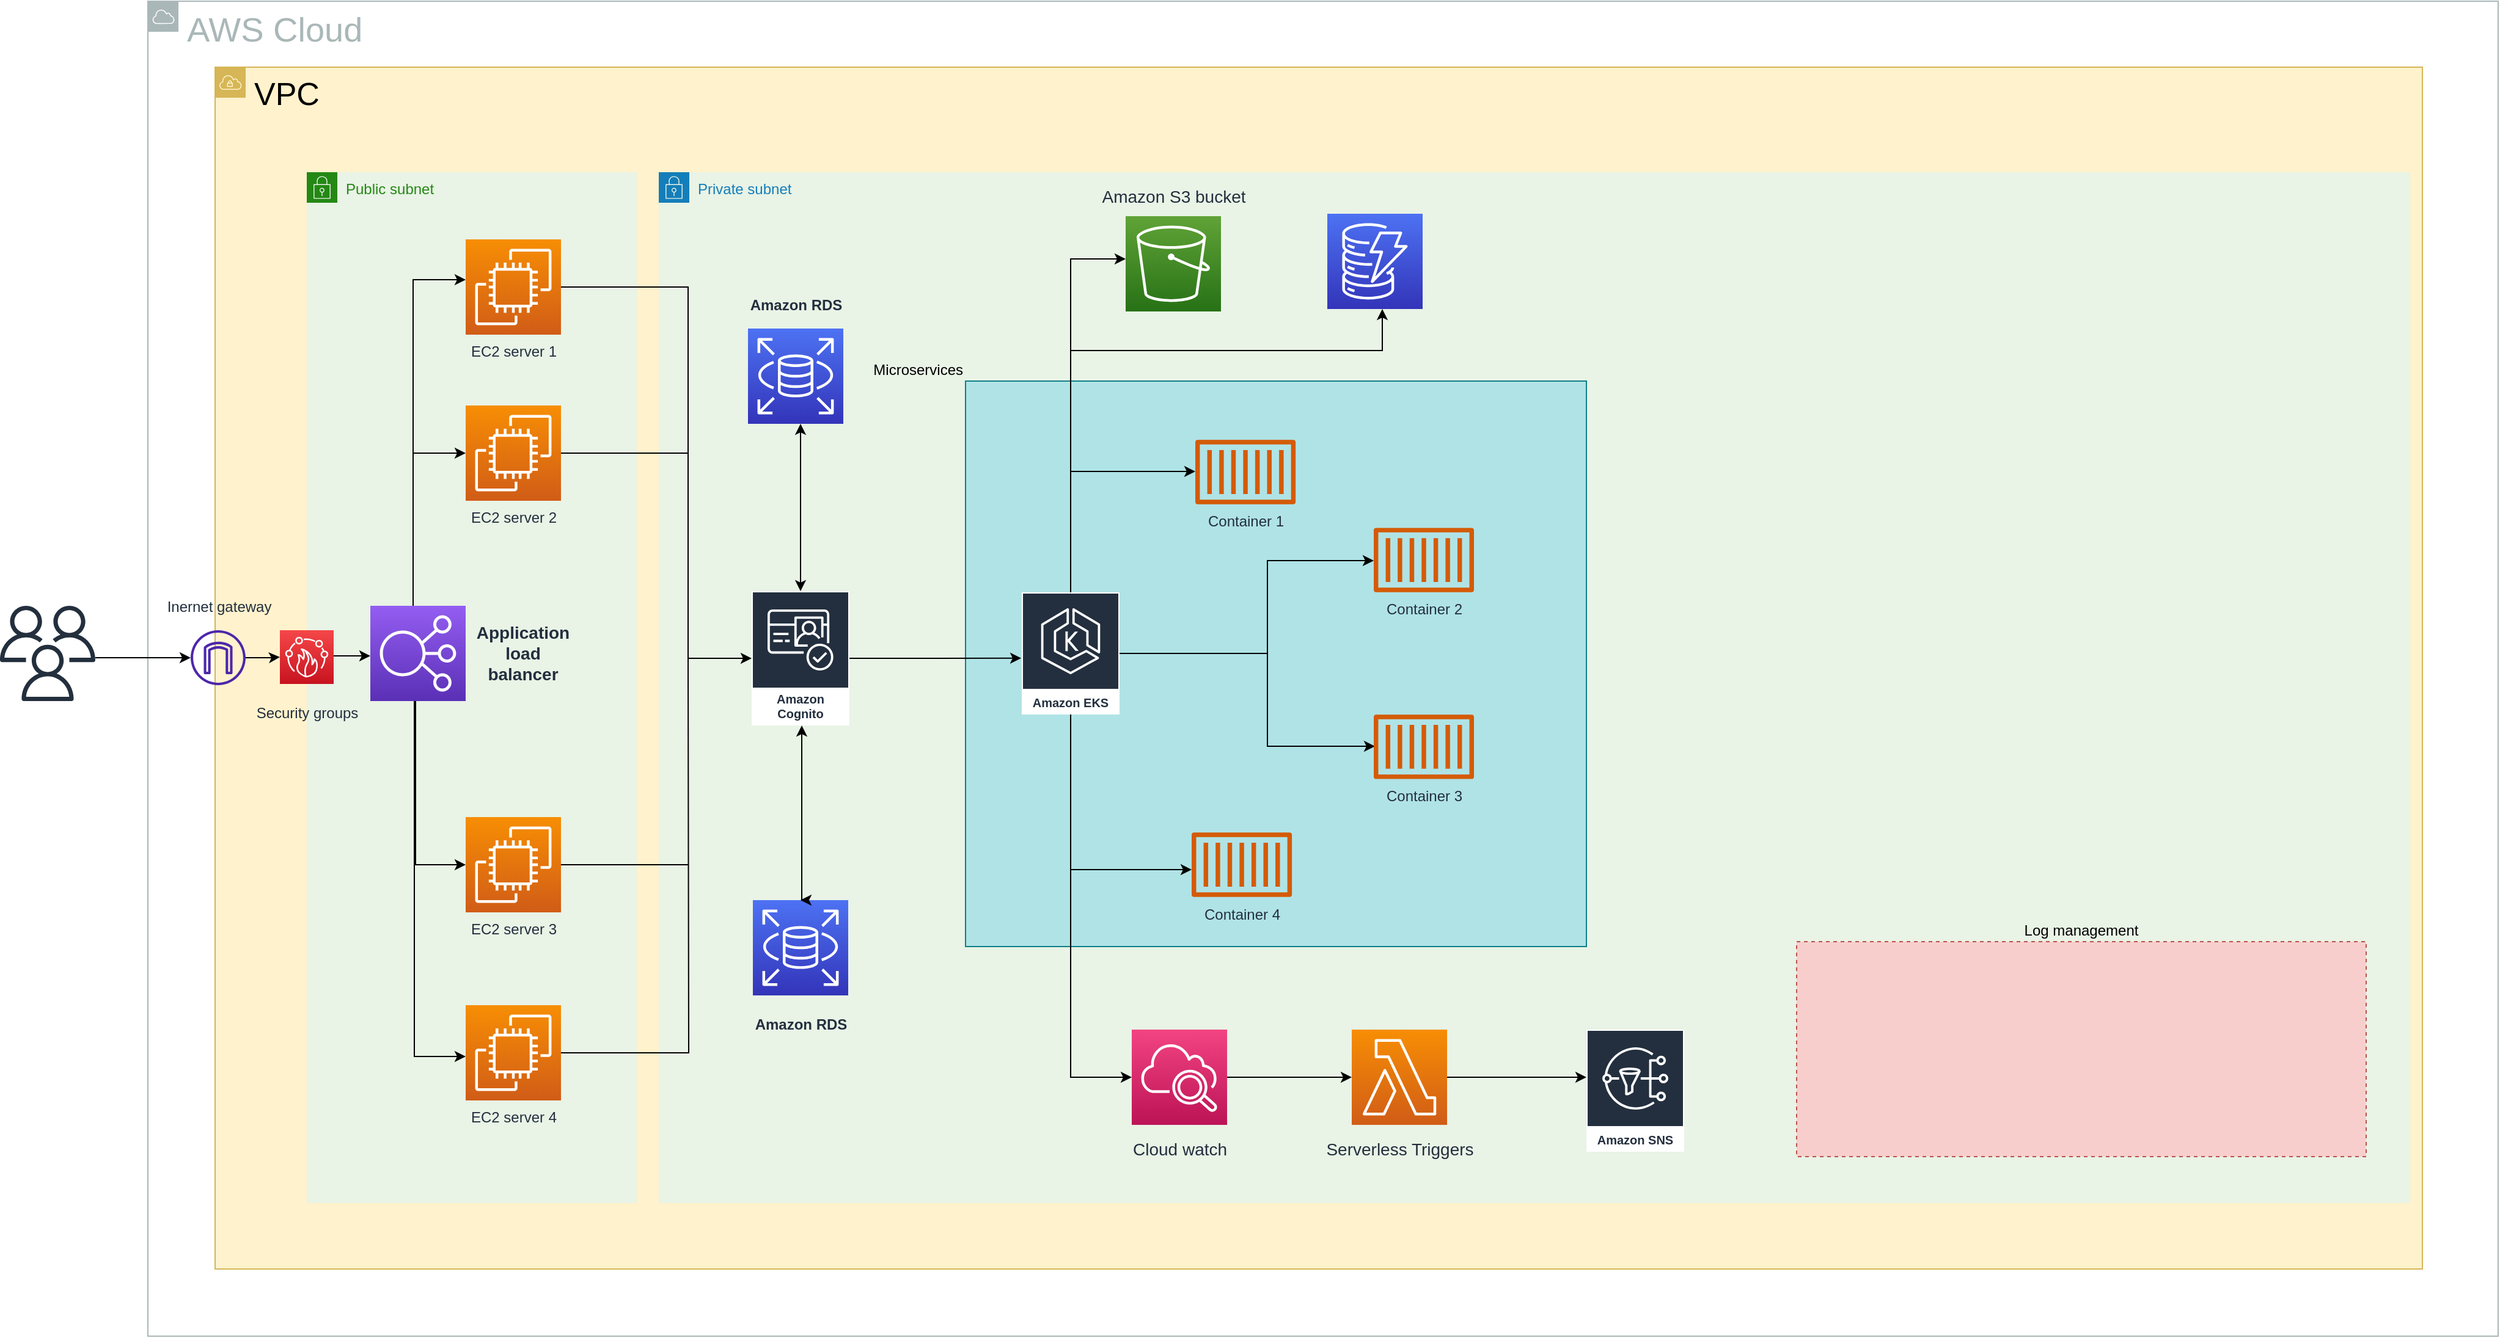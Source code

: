 <mxfile version="21.6.1" type="github">
  <diagram id="p0UqSBnbMqRgTsdE9Ta6" name="Page-2">
    <mxGraphModel dx="1179" dy="2387" grid="0" gridSize="10" guides="1" tooltips="1" connect="1" arrows="1" fold="1" page="1" pageScale="1" pageWidth="1100" pageHeight="850" math="0" shadow="0">
      <root>
        <mxCell id="0" />
        <mxCell id="1" parent="0" />
        <mxCell id="tLGjmJb_fDD6LlT94jQF-5" value="&lt;font style=&quot;font-size: 28px;&quot;&gt;AWS Cloud&lt;/font&gt;" style="sketch=0;outlineConnect=0;gradientColor=none;html=1;whiteSpace=wrap;fontSize=12;fontStyle=0;shape=mxgraph.aws4.group;grIcon=mxgraph.aws4.group_aws_cloud;strokeColor=#AAB7B8;fillColor=none;verticalAlign=top;align=left;spacingLeft=30;fontColor=#AAB7B8;dashed=0;" vertex="1" parent="1">
          <mxGeometry x="269" y="-1093" width="1923" height="1093" as="geometry" />
        </mxCell>
        <mxCell id="tLGjmJb_fDD6LlT94jQF-6" value="VPC" style="sketch=0;outlineConnect=0;html=1;whiteSpace=wrap;fontSize=26;fontStyle=0;shape=mxgraph.aws4.group;grIcon=mxgraph.aws4.group_vpc;strokeColor=#d6b656;fillColor=#fff2cc;verticalAlign=top;align=left;spacingLeft=30;dashed=0;" vertex="1" parent="1">
          <mxGeometry x="324" y="-1039" width="1806" height="984" as="geometry" />
        </mxCell>
        <mxCell id="tLGjmJb_fDD6LlT94jQF-27" value="Public subnet" style="points=[[0,0],[0.25,0],[0.5,0],[0.75,0],[1,0],[1,0.25],[1,0.5],[1,0.75],[1,1],[0.75,1],[0.5,1],[0.25,1],[0,1],[0,0.75],[0,0.5],[0,0.25]];outlineConnect=0;gradientColor=none;html=1;whiteSpace=wrap;fontSize=12;fontStyle=0;container=1;pointerEvents=0;collapsible=0;recursiveResize=0;shape=mxgraph.aws4.group;grIcon=mxgraph.aws4.group_security_group;grStroke=0;strokeColor=#248814;fillColor=#E9F3E6;verticalAlign=top;align=left;spacingLeft=30;fontColor=#248814;dashed=0;" vertex="1" parent="1">
          <mxGeometry x="399" y="-953" width="270" height="844" as="geometry" />
        </mxCell>
        <mxCell id="tLGjmJb_fDD6LlT94jQF-60" value="Security groups" style="sketch=0;points=[[0,0,0],[0.25,0,0],[0.5,0,0],[0.75,0,0],[1,0,0],[0,1,0],[0.25,1,0],[0.5,1,0],[0.75,1,0],[1,1,0],[0,0.25,0],[0,0.5,0],[0,0.75,0],[1,0.25,0],[1,0.5,0],[1,0.75,0]];outlineConnect=0;fontColor=#232F3E;gradientColor=#F54749;gradientDirection=north;fillColor=#C7131F;strokeColor=#ffffff;dashed=0;verticalLabelPosition=bottom;verticalAlign=top;align=center;html=1;fontSize=12;fontStyle=0;aspect=fixed;shape=mxgraph.aws4.resourceIcon;resIcon=mxgraph.aws4.firewall_manager;spacingTop=10;" vertex="1" parent="tLGjmJb_fDD6LlT94jQF-27">
          <mxGeometry x="-22" y="375" width="44" height="44" as="geometry" />
        </mxCell>
        <mxCell id="tLGjmJb_fDD6LlT94jQF-7" value="" style="sketch=0;outlineConnect=0;fontColor=#232F3E;gradientColor=none;fillColor=#232F3D;strokeColor=none;dashed=0;verticalLabelPosition=bottom;verticalAlign=top;align=center;html=1;fontSize=12;fontStyle=0;aspect=fixed;pointerEvents=1;shape=mxgraph.aws4.users;" vertex="1" parent="1">
          <mxGeometry x="148" y="-598" width="78" height="78" as="geometry" />
        </mxCell>
        <mxCell id="tLGjmJb_fDD6LlT94jQF-13" style="edgeStyle=orthogonalEdgeStyle;rounded=0;orthogonalLoop=1;jettySize=auto;html=1;" edge="1" parent="1" source="tLGjmJb_fDD6LlT94jQF-8" target="tLGjmJb_fDD6LlT94jQF-10">
          <mxGeometry relative="1" as="geometry">
            <Array as="points">
              <mxPoint x="486" y="-865" />
            </Array>
          </mxGeometry>
        </mxCell>
        <mxCell id="tLGjmJb_fDD6LlT94jQF-17" style="edgeStyle=orthogonalEdgeStyle;rounded=0;orthogonalLoop=1;jettySize=auto;html=1;" edge="1" parent="1" source="tLGjmJb_fDD6LlT94jQF-8" target="tLGjmJb_fDD6LlT94jQF-12">
          <mxGeometry relative="1" as="geometry">
            <mxPoint x="528" y="-229" as="targetPoint" />
            <Array as="points">
              <mxPoint x="487" y="-229" />
            </Array>
          </mxGeometry>
        </mxCell>
        <mxCell id="tLGjmJb_fDD6LlT94jQF-19" style="edgeStyle=orthogonalEdgeStyle;rounded=0;orthogonalLoop=1;jettySize=auto;html=1;entryX=0;entryY=0.5;entryDx=0;entryDy=0;entryPerimeter=0;" edge="1" parent="1" source="tLGjmJb_fDD6LlT94jQF-8" target="tLGjmJb_fDD6LlT94jQF-9">
          <mxGeometry relative="1" as="geometry">
            <Array as="points">
              <mxPoint x="486" y="-723" />
            </Array>
          </mxGeometry>
        </mxCell>
        <mxCell id="tLGjmJb_fDD6LlT94jQF-20" style="edgeStyle=orthogonalEdgeStyle;rounded=0;orthogonalLoop=1;jettySize=auto;html=1;entryX=0;entryY=0.5;entryDx=0;entryDy=0;entryPerimeter=0;" edge="1" parent="1" source="tLGjmJb_fDD6LlT94jQF-8" target="tLGjmJb_fDD6LlT94jQF-11">
          <mxGeometry relative="1" as="geometry">
            <Array as="points">
              <mxPoint x="488" y="-386" />
            </Array>
          </mxGeometry>
        </mxCell>
        <mxCell id="tLGjmJb_fDD6LlT94jQF-8" value="Application load balancer" style="sketch=0;points=[[0,0,0],[0.25,0,0],[0.5,0,0],[0.75,0,0],[1,0,0],[0,1,0],[0.25,1,0],[0.5,1,0],[0.75,1,0],[1,1,0],[0,0.25,0],[0,0.5,0],[0,0.75,0],[1,0.25,0],[1,0.5,0],[1,0.75,0]];outlineConnect=0;fontColor=#232F3E;gradientColor=#945DF2;gradientDirection=north;fillColor=#5A30B5;strokeColor=#ffffff;dashed=0;verticalLabelPosition=middle;verticalAlign=middle;align=center;fontSize=14;fontStyle=1;aspect=fixed;shape=mxgraph.aws4.resourceIcon;resIcon=mxgraph.aws4.elastic_load_balancing;labelPosition=right;whiteSpace=wrap;spacingRight=0;textDirection=ltr;spacingLeft=15;" vertex="1" parent="1">
          <mxGeometry x="451" y="-598" width="78" height="78" as="geometry" />
        </mxCell>
        <mxCell id="tLGjmJb_fDD6LlT94jQF-9" value="EC2 server 2" style="sketch=0;points=[[0,0,0],[0.25,0,0],[0.5,0,0],[0.75,0,0],[1,0,0],[0,1,0],[0.25,1,0],[0.5,1,0],[0.75,1,0],[1,1,0],[0,0.25,0],[0,0.5,0],[0,0.75,0],[1,0.25,0],[1,0.5,0],[1,0.75,0]];outlineConnect=0;fontColor=#232F3E;gradientColor=#F78E04;gradientDirection=north;fillColor=#D05C17;strokeColor=#ffffff;dashed=0;verticalLabelPosition=bottom;verticalAlign=top;align=center;html=1;fontSize=12;fontStyle=0;aspect=fixed;shape=mxgraph.aws4.resourceIcon;resIcon=mxgraph.aws4.ec2;" vertex="1" parent="1">
          <mxGeometry x="529" y="-762" width="78" height="78" as="geometry" />
        </mxCell>
        <mxCell id="tLGjmJb_fDD6LlT94jQF-10" value="&lt;span style=&quot;font-weight: normal;&quot;&gt;EC2 server 1&lt;/span&gt;" style="sketch=0;points=[[0,0,0],[0.25,0,0],[0.5,0,0],[0.75,0,0],[1,0,0],[0,1,0],[0.25,1,0],[0.5,1,0],[0.75,1,0],[1,1,0],[0,0.25,0],[0,0.5,0],[0,0.75,0],[1,0.25,0],[1,0.5,0],[1,0.75,0]];outlineConnect=0;fontColor=#232F3E;gradientColor=#F78E04;gradientDirection=north;fillColor=#D05C17;strokeColor=#ffffff;dashed=0;verticalLabelPosition=bottom;verticalAlign=top;align=center;html=1;fontSize=12;fontStyle=1;aspect=fixed;shape=mxgraph.aws4.resourceIcon;resIcon=mxgraph.aws4.ec2;labelBackgroundColor=none;labelBorderColor=none;fontFamily=Helvetica;" vertex="1" parent="1">
          <mxGeometry x="529" y="-898" width="78" height="78" as="geometry" />
        </mxCell>
        <mxCell id="tLGjmJb_fDD6LlT94jQF-11" value="EC2 server 3" style="sketch=0;points=[[0,0,0],[0.25,0,0],[0.5,0,0],[0.75,0,0],[1,0,0],[0,1,0],[0.25,1,0],[0.5,1,0],[0.75,1,0],[1,1,0],[0,0.25,0],[0,0.5,0],[0,0.75,0],[1,0.25,0],[1,0.5,0],[1,0.75,0]];outlineConnect=0;fontColor=#232F3E;gradientColor=#F78E04;gradientDirection=north;fillColor=#D05C17;strokeColor=#ffffff;dashed=0;verticalLabelPosition=bottom;verticalAlign=top;align=center;html=1;fontSize=12;fontStyle=0;aspect=fixed;shape=mxgraph.aws4.resourceIcon;resIcon=mxgraph.aws4.ec2;" vertex="1" parent="1">
          <mxGeometry x="529" y="-425" width="78" height="78" as="geometry" />
        </mxCell>
        <mxCell id="tLGjmJb_fDD6LlT94jQF-12" value="EC2 server 4" style="sketch=0;points=[[0,0,0],[0.25,0,0],[0.5,0,0],[0.75,0,0],[1,0,0],[0,1,0],[0.25,1,0],[0.5,1,0],[0.75,1,0],[1,1,0],[0,0.25,0],[0,0.5,0],[0,0.75,0],[1,0.25,0],[1,0.5,0],[1,0.75,0]];outlineConnect=0;fontColor=#232F3E;gradientColor=#F78E04;gradientDirection=north;fillColor=#D05C17;strokeColor=#ffffff;dashed=0;verticalLabelPosition=bottom;verticalAlign=top;align=center;html=1;fontSize=12;fontStyle=0;aspect=fixed;shape=mxgraph.aws4.resourceIcon;resIcon=mxgraph.aws4.ec2;" vertex="1" parent="1">
          <mxGeometry x="529" y="-271" width="78" height="78" as="geometry" />
        </mxCell>
        <mxCell id="tLGjmJb_fDD6LlT94jQF-28" value="Private subnet" style="points=[[0,0],[0.25,0],[0.5,0],[0.75,0],[1,0],[1,0.25],[1,0.5],[1,0.75],[1,1],[0.75,1],[0.5,1],[0.25,1],[0,1],[0,0.75],[0,0.5],[0,0.25]];outlineConnect=0;gradientColor=none;html=1;whiteSpace=wrap;fontSize=12;fontStyle=0;container=1;pointerEvents=0;collapsible=0;recursiveResize=0;shape=mxgraph.aws4.group;grIcon=mxgraph.aws4.group_security_group;grStroke=0;strokeColor=#147EBA;fillColor=#e9f3e6;verticalAlign=top;align=left;spacingLeft=30;fontColor=#147EBA;dashed=0;" vertex="1" parent="1">
          <mxGeometry x="687" y="-953" width="1433" height="844" as="geometry" />
        </mxCell>
        <mxCell id="tLGjmJb_fDD6LlT94jQF-36" style="edgeStyle=orthogonalEdgeStyle;rounded=0;orthogonalLoop=1;jettySize=auto;html=1;startArrow=classic;startFill=1;" edge="1" parent="tLGjmJb_fDD6LlT94jQF-28" source="tLGjmJb_fDD6LlT94jQF-29" target="tLGjmJb_fDD6LlT94jQF-30">
          <mxGeometry relative="1" as="geometry">
            <mxPoint x="116" y="208" as="targetPoint" />
            <Array as="points">
              <mxPoint x="116" y="241" />
              <mxPoint x="116" y="241" />
            </Array>
          </mxGeometry>
        </mxCell>
        <mxCell id="tLGjmJb_fDD6LlT94jQF-29" value="Amazon Cognito" style="sketch=0;outlineConnect=0;fontColor=#232F3E;gradientColor=none;strokeColor=#ffffff;fillColor=#232F3E;dashed=0;verticalLabelPosition=middle;verticalAlign=bottom;align=center;html=1;whiteSpace=wrap;fontSize=10;fontStyle=1;spacing=3;shape=mxgraph.aws4.productIcon;prIcon=mxgraph.aws4.cognito;" vertex="1" parent="tLGjmJb_fDD6LlT94jQF-28">
          <mxGeometry x="76" y="343" width="80" height="110" as="geometry" />
        </mxCell>
        <mxCell id="tLGjmJb_fDD6LlT94jQF-31" value="Amazon RDS" style="sketch=0;points=[[0,0,0],[0.25,0,0],[0.5,0,0],[0.75,0,0],[1,0,0],[0,1,0],[0.25,1,0],[0.5,1,0],[0.75,1,0],[1,1,0],[0,0.25,0],[0,0.5,0],[0,0.75,0],[1,0.25,0],[1,0.5,0],[1,0.75,0]];outlineConnect=0;fontColor=#232F3E;gradientColor=#4D72F3;gradientDirection=north;fillColor=#3334B9;strokeColor=#ffffff;dashed=0;verticalLabelPosition=bottom;verticalAlign=top;align=center;html=1;fontSize=12;fontStyle=1;aspect=fixed;shape=mxgraph.aws4.resourceIcon;resIcon=mxgraph.aws4.rds;spacingTop=10;" vertex="1" parent="tLGjmJb_fDD6LlT94jQF-28">
          <mxGeometry x="77" y="596" width="78" height="78" as="geometry" />
        </mxCell>
        <mxCell id="tLGjmJb_fDD6LlT94jQF-30" value="Amazon RDS" style="sketch=0;points=[[0,0,0],[0.25,0,0],[0.5,0,0],[0.75,0,0],[1,0,0],[0,1,0],[0.25,1,0],[0.5,1,0],[0.75,1,0],[1,1,0],[0,0.25,0],[0,0.5,0],[0,0.75,0],[1,0.25,0],[1,0.5,0],[1,0.75,0]];outlineConnect=0;fontColor=#232F3E;gradientColor=#4D72F3;gradientDirection=north;fillColor=#3334B9;strokeColor=#ffffff;dashed=0;verticalLabelPosition=top;verticalAlign=bottom;align=center;html=1;fontSize=12;fontStyle=1;aspect=fixed;shape=mxgraph.aws4.resourceIcon;resIcon=mxgraph.aws4.rds;labelPosition=center;spacingBottom=10;" vertex="1" parent="tLGjmJb_fDD6LlT94jQF-28">
          <mxGeometry x="73" y="128" width="78" height="78" as="geometry" />
        </mxCell>
        <mxCell id="tLGjmJb_fDD6LlT94jQF-37" style="edgeStyle=orthogonalEdgeStyle;rounded=0;orthogonalLoop=1;jettySize=auto;html=1;startArrow=classic;startFill=1;exitX=0.5;exitY=0;exitDx=0;exitDy=0;exitPerimeter=0;" edge="1" parent="tLGjmJb_fDD6LlT94jQF-28" source="tLGjmJb_fDD6LlT94jQF-31">
          <mxGeometry relative="1" as="geometry">
            <mxPoint x="117" y="590" as="sourcePoint" />
            <mxPoint x="117" y="453" as="targetPoint" />
            <Array as="points">
              <mxPoint x="117" y="596" />
            </Array>
          </mxGeometry>
        </mxCell>
        <mxCell id="tLGjmJb_fDD6LlT94jQF-59" value="Cloud watch" style="sketch=0;points=[[0,0,0],[0.25,0,0],[0.5,0,0],[0.75,0,0],[1,0,0],[0,1,0],[0.25,1,0],[0.5,1,0],[0.75,1,0],[1,1,0],[0,0.25,0],[0,0.5,0],[0,0.75,0],[1,0.25,0],[1,0.5,0],[1,0.75,0]];points=[[0,0,0],[0.25,0,0],[0.5,0,0],[0.75,0,0],[1,0,0],[0,1,0],[0.25,1,0],[0.5,1,0],[0.75,1,0],[1,1,0],[0,0.25,0],[0,0.5,0],[0,0.75,0],[1,0.25,0],[1,0.5,0],[1,0.75,0]];outlineConnect=0;fontColor=#232F3E;gradientColor=#F34482;gradientDirection=north;fillColor=#BC1356;strokeColor=#ffffff;dashed=0;verticalLabelPosition=bottom;verticalAlign=top;align=center;html=1;fontSize=14;fontStyle=0;aspect=fixed;shape=mxgraph.aws4.resourceIcon;resIcon=mxgraph.aws4.cloudwatch_2;spacingTop=5;" vertex="1" parent="tLGjmJb_fDD6LlT94jQF-28">
          <mxGeometry x="387" y="702" width="78" height="78" as="geometry" />
        </mxCell>
        <mxCell id="tLGjmJb_fDD6LlT94jQF-67" value="" style="sketch=0;points=[[0,0,0],[0.25,0,0],[0.5,0,0],[0.75,0,0],[1,0,0],[0,1,0],[0.25,1,0],[0.5,1,0],[0.75,1,0],[1,1,0],[0,0.25,0],[0,0.5,0],[0,0.75,0],[1,0.25,0],[1,0.5,0],[1,0.75,0]];outlineConnect=0;fontColor=#232F3E;gradientColor=#4D72F3;gradientDirection=north;fillColor=#3334B9;strokeColor=#ffffff;dashed=0;verticalLabelPosition=bottom;verticalAlign=top;align=center;html=1;fontSize=12;fontStyle=0;aspect=fixed;shape=mxgraph.aws4.resourceIcon;resIcon=mxgraph.aws4.dynamodb;" vertex="1" parent="tLGjmJb_fDD6LlT94jQF-28">
          <mxGeometry x="547" y="34" width="78" height="78" as="geometry" />
        </mxCell>
        <mxCell id="tLGjmJb_fDD6LlT94jQF-35" style="edgeStyle=orthogonalEdgeStyle;rounded=0;orthogonalLoop=1;jettySize=auto;html=1;endArrow=none;endFill=0;" edge="1" parent="1" source="tLGjmJb_fDD6LlT94jQF-11">
          <mxGeometry relative="1" as="geometry">
            <mxPoint x="711" y="-386" as="targetPoint" />
          </mxGeometry>
        </mxCell>
        <mxCell id="tLGjmJb_fDD6LlT94jQF-34" style="edgeStyle=orthogonalEdgeStyle;rounded=0;orthogonalLoop=1;jettySize=auto;html=1;endArrow=none;endFill=0;" edge="1" parent="1" source="tLGjmJb_fDD6LlT94jQF-12">
          <mxGeometry relative="1" as="geometry">
            <mxPoint x="711" y="-555" as="targetPoint" />
          </mxGeometry>
        </mxCell>
        <mxCell id="tLGjmJb_fDD6LlT94jQF-32" style="edgeStyle=orthogonalEdgeStyle;rounded=0;orthogonalLoop=1;jettySize=auto;html=1;" edge="1" parent="1" source="tLGjmJb_fDD6LlT94jQF-10" target="tLGjmJb_fDD6LlT94jQF-29">
          <mxGeometry relative="1" as="geometry">
            <Array as="points">
              <mxPoint x="711" y="-859" />
              <mxPoint x="711" y="-555" />
            </Array>
          </mxGeometry>
        </mxCell>
        <mxCell id="tLGjmJb_fDD6LlT94jQF-33" style="edgeStyle=orthogonalEdgeStyle;rounded=0;orthogonalLoop=1;jettySize=auto;html=1;endArrow=none;endFill=0;" edge="1" parent="1" source="tLGjmJb_fDD6LlT94jQF-9">
          <mxGeometry relative="1" as="geometry">
            <mxPoint x="711.138" y="-723" as="targetPoint" />
          </mxGeometry>
        </mxCell>
        <mxCell id="tLGjmJb_fDD6LlT94jQF-38" value="Microservices" style="outlineConnect=0;html=1;whiteSpace=wrap;fontSize=12;fontStyle=0;fillColor=#b0e3e6;verticalAlign=bottom;align=right;dashed=0;spacingTop=3;labelPosition=left;verticalLabelPosition=top;strokeColor=#0e8088;" vertex="1" parent="1">
          <mxGeometry x="938" y="-782" width="508" height="463" as="geometry" />
        </mxCell>
        <mxCell id="tLGjmJb_fDD6LlT94jQF-45" style="edgeStyle=orthogonalEdgeStyle;rounded=0;orthogonalLoop=1;jettySize=auto;html=1;" edge="1" parent="1" source="tLGjmJb_fDD6LlT94jQF-39" target="tLGjmJb_fDD6LlT94jQF-43">
          <mxGeometry relative="1" as="geometry">
            <Array as="points">
              <mxPoint x="1024" y="-708" />
            </Array>
          </mxGeometry>
        </mxCell>
        <mxCell id="tLGjmJb_fDD6LlT94jQF-46" style="edgeStyle=orthogonalEdgeStyle;rounded=0;orthogonalLoop=1;jettySize=auto;html=1;" edge="1" parent="1" source="tLGjmJb_fDD6LlT94jQF-39" target="tLGjmJb_fDD6LlT94jQF-41">
          <mxGeometry relative="1" as="geometry">
            <Array as="points">
              <mxPoint x="1185" y="-559" />
              <mxPoint x="1185" y="-635" />
            </Array>
          </mxGeometry>
        </mxCell>
        <mxCell id="tLGjmJb_fDD6LlT94jQF-47" style="edgeStyle=orthogonalEdgeStyle;rounded=0;orthogonalLoop=1;jettySize=auto;html=1;" edge="1" parent="1">
          <mxGeometry relative="1" as="geometry">
            <mxPoint x="1065" y="-559" as="sourcePoint" />
            <mxPoint x="1273" y="-483" as="targetPoint" />
            <Array as="points">
              <mxPoint x="1185" y="-559" />
              <mxPoint x="1185" y="-483" />
            </Array>
          </mxGeometry>
        </mxCell>
        <mxCell id="tLGjmJb_fDD6LlT94jQF-48" style="edgeStyle=orthogonalEdgeStyle;rounded=0;orthogonalLoop=1;jettySize=auto;html=1;" edge="1" parent="1" source="tLGjmJb_fDD6LlT94jQF-39" target="tLGjmJb_fDD6LlT94jQF-42">
          <mxGeometry relative="1" as="geometry">
            <Array as="points">
              <mxPoint x="1024" y="-382" />
            </Array>
          </mxGeometry>
        </mxCell>
        <mxCell id="tLGjmJb_fDD6LlT94jQF-51" style="edgeStyle=orthogonalEdgeStyle;rounded=0;orthogonalLoop=1;jettySize=auto;html=1;" edge="1" parent="1" source="tLGjmJb_fDD6LlT94jQF-39" target="tLGjmJb_fDD6LlT94jQF-49">
          <mxGeometry relative="1" as="geometry">
            <Array as="points">
              <mxPoint x="1024" y="-882" />
            </Array>
          </mxGeometry>
        </mxCell>
        <mxCell id="tLGjmJb_fDD6LlT94jQF-62" style="edgeStyle=orthogonalEdgeStyle;rounded=0;orthogonalLoop=1;jettySize=auto;html=1;entryX=0;entryY=0.5;entryDx=0;entryDy=0;entryPerimeter=0;" edge="1" parent="1" source="tLGjmJb_fDD6LlT94jQF-39" target="tLGjmJb_fDD6LlT94jQF-59">
          <mxGeometry relative="1" as="geometry">
            <Array as="points">
              <mxPoint x="1024" y="-212" />
            </Array>
          </mxGeometry>
        </mxCell>
        <mxCell id="tLGjmJb_fDD6LlT94jQF-68" style="edgeStyle=orthogonalEdgeStyle;rounded=0;orthogonalLoop=1;jettySize=auto;html=1;" edge="1" parent="1" source="tLGjmJb_fDD6LlT94jQF-39" target="tLGjmJb_fDD6LlT94jQF-67">
          <mxGeometry relative="1" as="geometry">
            <Array as="points">
              <mxPoint x="1024" y="-807" />
              <mxPoint x="1279" y="-807" />
            </Array>
          </mxGeometry>
        </mxCell>
        <mxCell id="tLGjmJb_fDD6LlT94jQF-39" value="Amazon EKS" style="sketch=0;outlineConnect=0;fontColor=#232F3E;gradientColor=none;strokeColor=#ffffff;fillColor=#232F3E;dashed=0;verticalLabelPosition=middle;verticalAlign=bottom;align=center;html=1;whiteSpace=wrap;fontSize=10;fontStyle=1;spacing=3;shape=mxgraph.aws4.productIcon;prIcon=mxgraph.aws4.eks;" vertex="1" parent="1">
          <mxGeometry x="984" y="-609" width="80" height="100" as="geometry" />
        </mxCell>
        <mxCell id="tLGjmJb_fDD6LlT94jQF-40" value="Container 3" style="sketch=0;outlineConnect=0;fontColor=#232F3E;gradientColor=none;fillColor=#D45B07;strokeColor=none;dashed=0;verticalLabelPosition=bottom;verticalAlign=top;align=center;html=1;fontSize=12;fontStyle=0;aspect=fixed;pointerEvents=1;shape=mxgraph.aws4.container_1;" vertex="1" parent="1">
          <mxGeometry x="1272" y="-509" width="82" height="52.96" as="geometry" />
        </mxCell>
        <mxCell id="tLGjmJb_fDD6LlT94jQF-41" value="Container 2" style="sketch=0;outlineConnect=0;fontColor=#232F3E;gradientColor=none;fillColor=#D45B07;strokeColor=none;dashed=0;verticalLabelPosition=bottom;verticalAlign=top;align=center;html=1;fontSize=12;fontStyle=0;aspect=fixed;pointerEvents=1;shape=mxgraph.aws4.container_1;" vertex="1" parent="1">
          <mxGeometry x="1272" y="-661.96" width="82" height="52.96" as="geometry" />
        </mxCell>
        <mxCell id="tLGjmJb_fDD6LlT94jQF-42" value="Container 4" style="sketch=0;outlineConnect=0;fontColor=#232F3E;gradientColor=none;fillColor=#D45B07;strokeColor=none;dashed=0;verticalLabelPosition=bottom;verticalAlign=top;align=center;html=1;fontSize=12;fontStyle=0;aspect=fixed;pointerEvents=1;shape=mxgraph.aws4.container_1;" vertex="1" parent="1">
          <mxGeometry x="1123" y="-412.5" width="82.06" height="53" as="geometry" />
        </mxCell>
        <mxCell id="tLGjmJb_fDD6LlT94jQF-43" value="Container 1" style="sketch=0;outlineConnect=0;fontColor=#232F3E;gradientColor=none;fillColor=#D45B07;strokeColor=none;dashed=0;verticalLabelPosition=bottom;verticalAlign=top;align=center;html=1;fontSize=12;fontStyle=0;aspect=fixed;pointerEvents=1;shape=mxgraph.aws4.container_1;" vertex="1" parent="1">
          <mxGeometry x="1126" y="-734" width="82.06" height="53" as="geometry" />
        </mxCell>
        <mxCell id="tLGjmJb_fDD6LlT94jQF-44" style="edgeStyle=orthogonalEdgeStyle;rounded=0;orthogonalLoop=1;jettySize=auto;html=1;entryX=-0.006;entryY=0.539;entryDx=0;entryDy=0;entryPerimeter=0;" edge="1" parent="1" source="tLGjmJb_fDD6LlT94jQF-29" target="tLGjmJb_fDD6LlT94jQF-39">
          <mxGeometry relative="1" as="geometry" />
        </mxCell>
        <mxCell id="tLGjmJb_fDD6LlT94jQF-49" value="Amazon S3 bucket" style="sketch=0;points=[[0,0,0],[0.25,0,0],[0.5,0,0],[0.75,0,0],[1,0,0],[0,1,0],[0.25,1,0],[0.5,1,0],[0.75,1,0],[1,1,0],[0,0.25,0],[0,0.5,0],[0,0.75,0],[1,0.25,0],[1,0.5,0],[1,0.75,0]];outlineConnect=0;fontColor=#232F3E;gradientColor=#60A337;gradientDirection=north;fillColor=#277116;strokeColor=#ffffff;dashed=0;verticalLabelPosition=top;verticalAlign=bottom;align=center;html=1;fontSize=14;fontStyle=0;aspect=fixed;shape=mxgraph.aws4.resourceIcon;resIcon=mxgraph.aws4.s3;labelPosition=center;spacingBottom=5;" vertex="1" parent="1">
          <mxGeometry x="1069" y="-917" width="78" height="78" as="geometry" />
        </mxCell>
        <mxCell id="tLGjmJb_fDD6LlT94jQF-57" value="" style="edgeStyle=orthogonalEdgeStyle;rounded=0;orthogonalLoop=1;jettySize=auto;html=1;entryX=0;entryY=0.5;entryDx=0;entryDy=0;entryPerimeter=0;" edge="1" parent="1" source="tLGjmJb_fDD6LlT94jQF-7" target="tLGjmJb_fDD6LlT94jQF-56">
          <mxGeometry relative="1" as="geometry">
            <mxPoint x="226" y="-559" as="sourcePoint" />
            <mxPoint x="449" y="-559" as="targetPoint" />
            <Array as="points">
              <mxPoint x="220" y="-555" />
              <mxPoint x="220" y="-555" />
            </Array>
          </mxGeometry>
        </mxCell>
        <mxCell id="tLGjmJb_fDD6LlT94jQF-58" style="edgeStyle=orthogonalEdgeStyle;rounded=0;orthogonalLoop=1;jettySize=auto;html=1;" edge="1" parent="1" source="tLGjmJb_fDD6LlT94jQF-60" target="tLGjmJb_fDD6LlT94jQF-8">
          <mxGeometry relative="1" as="geometry">
            <Array as="points">
              <mxPoint x="449" y="-557" />
              <mxPoint x="449" y="-557" />
            </Array>
          </mxGeometry>
        </mxCell>
        <mxCell id="tLGjmJb_fDD6LlT94jQF-56" value="Inernet gateway" style="sketch=0;outlineConnect=0;fontColor=#232F3E;gradientColor=none;fillColor=#4D27AA;strokeColor=none;dashed=0;verticalLabelPosition=top;verticalAlign=bottom;align=center;html=1;fontSize=12;fontStyle=0;aspect=fixed;pointerEvents=1;shape=mxgraph.aws4.internet_gateway;labelPosition=center;spacingBottom=10;" vertex="1" parent="1">
          <mxGeometry x="304" y="-578" width="45" height="45" as="geometry" />
        </mxCell>
        <mxCell id="tLGjmJb_fDD6LlT94jQF-61" value="" style="edgeStyle=orthogonalEdgeStyle;rounded=0;orthogonalLoop=1;jettySize=auto;html=1;" edge="1" parent="1" source="tLGjmJb_fDD6LlT94jQF-56" target="tLGjmJb_fDD6LlT94jQF-60">
          <mxGeometry relative="1" as="geometry">
            <mxPoint x="363" y="-554" as="sourcePoint" />
            <mxPoint x="449" y="-554" as="targetPoint" />
            <Array as="points" />
          </mxGeometry>
        </mxCell>
        <mxCell id="tLGjmJb_fDD6LlT94jQF-66" style="edgeStyle=orthogonalEdgeStyle;rounded=0;orthogonalLoop=1;jettySize=auto;html=1;" edge="1" parent="1" source="tLGjmJb_fDD6LlT94jQF-63" target="tLGjmJb_fDD6LlT94jQF-65">
          <mxGeometry relative="1" as="geometry">
            <Array as="points">
              <mxPoint x="1409" y="-212" />
              <mxPoint x="1409" y="-212" />
            </Array>
          </mxGeometry>
        </mxCell>
        <mxCell id="tLGjmJb_fDD6LlT94jQF-63" value="Serverless Triggers" style="sketch=0;points=[[0,0,0],[0.25,0,0],[0.5,0,0],[0.75,0,0],[1,0,0],[0,1,0],[0.25,1,0],[0.5,1,0],[0.75,1,0],[1,1,0],[0,0.25,0],[0,0.5,0],[0,0.75,0],[1,0.25,0],[1,0.5,0],[1,0.75,0]];outlineConnect=0;fontColor=#232F3E;gradientColor=#F78E04;gradientDirection=north;fillColor=#D05C17;strokeColor=#ffffff;dashed=0;verticalLabelPosition=bottom;verticalAlign=top;align=center;html=1;fontSize=14;fontStyle=0;aspect=fixed;shape=mxgraph.aws4.resourceIcon;resIcon=mxgraph.aws4.lambda;spacingTop=5;" vertex="1" parent="1">
          <mxGeometry x="1254" y="-251" width="78" height="78" as="geometry" />
        </mxCell>
        <mxCell id="tLGjmJb_fDD6LlT94jQF-64" style="edgeStyle=orthogonalEdgeStyle;rounded=0;orthogonalLoop=1;jettySize=auto;html=1;" edge="1" parent="1" source="tLGjmJb_fDD6LlT94jQF-59" target="tLGjmJb_fDD6LlT94jQF-63">
          <mxGeometry relative="1" as="geometry" />
        </mxCell>
        <mxCell id="tLGjmJb_fDD6LlT94jQF-65" value="Amazon SNS" style="sketch=0;outlineConnect=0;fontColor=#232F3E;gradientColor=none;strokeColor=#ffffff;fillColor=#232F3E;dashed=0;verticalLabelPosition=middle;verticalAlign=bottom;align=center;html=1;whiteSpace=wrap;fontSize=10;fontStyle=1;spacing=3;shape=mxgraph.aws4.productIcon;prIcon=mxgraph.aws4.sns;" vertex="1" parent="1">
          <mxGeometry x="1446" y="-251" width="80" height="100" as="geometry" />
        </mxCell>
        <mxCell id="tLGjmJb_fDD6LlT94jQF-70" value="Log management" style="outlineConnect=0;html=1;whiteSpace=wrap;fontSize=12;fontStyle=0;strokeColor=#b85450;fillColor=#f8cecc;verticalAlign=bottom;align=center;dashed=1;spacingTop=3;labelPosition=center;verticalLabelPosition=top;" vertex="1" parent="1">
          <mxGeometry x="1618" y="-323" width="466" height="176" as="geometry" />
        </mxCell>
      </root>
    </mxGraphModel>
  </diagram>
</mxfile>
